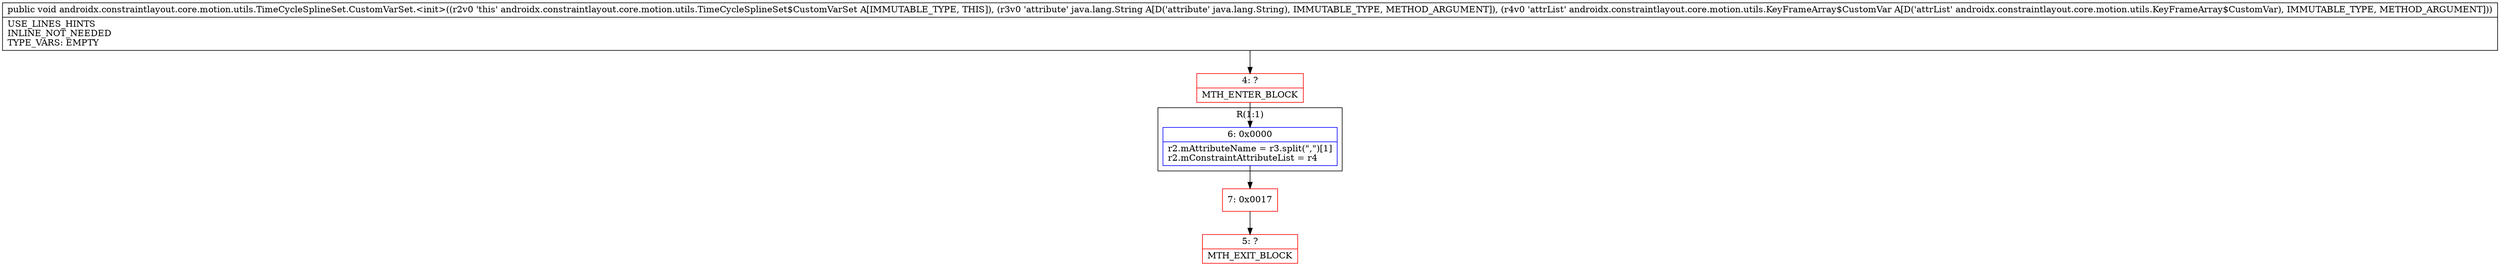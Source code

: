 digraph "CFG forandroidx.constraintlayout.core.motion.utils.TimeCycleSplineSet.CustomVarSet.\<init\>(Ljava\/lang\/String;Landroidx\/constraintlayout\/core\/motion\/utils\/KeyFrameArray$CustomVar;)V" {
subgraph cluster_Region_602836371 {
label = "R(1:1)";
node [shape=record,color=blue];
Node_6 [shape=record,label="{6\:\ 0x0000|r2.mAttributeName = r3.split(\",\")[1]\lr2.mConstraintAttributeList = r4\l}"];
}
Node_4 [shape=record,color=red,label="{4\:\ ?|MTH_ENTER_BLOCK\l}"];
Node_7 [shape=record,color=red,label="{7\:\ 0x0017}"];
Node_5 [shape=record,color=red,label="{5\:\ ?|MTH_EXIT_BLOCK\l}"];
MethodNode[shape=record,label="{public void androidx.constraintlayout.core.motion.utils.TimeCycleSplineSet.CustomVarSet.\<init\>((r2v0 'this' androidx.constraintlayout.core.motion.utils.TimeCycleSplineSet$CustomVarSet A[IMMUTABLE_TYPE, THIS]), (r3v0 'attribute' java.lang.String A[D('attribute' java.lang.String), IMMUTABLE_TYPE, METHOD_ARGUMENT]), (r4v0 'attrList' androidx.constraintlayout.core.motion.utils.KeyFrameArray$CustomVar A[D('attrList' androidx.constraintlayout.core.motion.utils.KeyFrameArray$CustomVar), IMMUTABLE_TYPE, METHOD_ARGUMENT]))  | USE_LINES_HINTS\lINLINE_NOT_NEEDED\lTYPE_VARS: EMPTY\l}"];
MethodNode -> Node_4;Node_6 -> Node_7;
Node_4 -> Node_6;
Node_7 -> Node_5;
}

